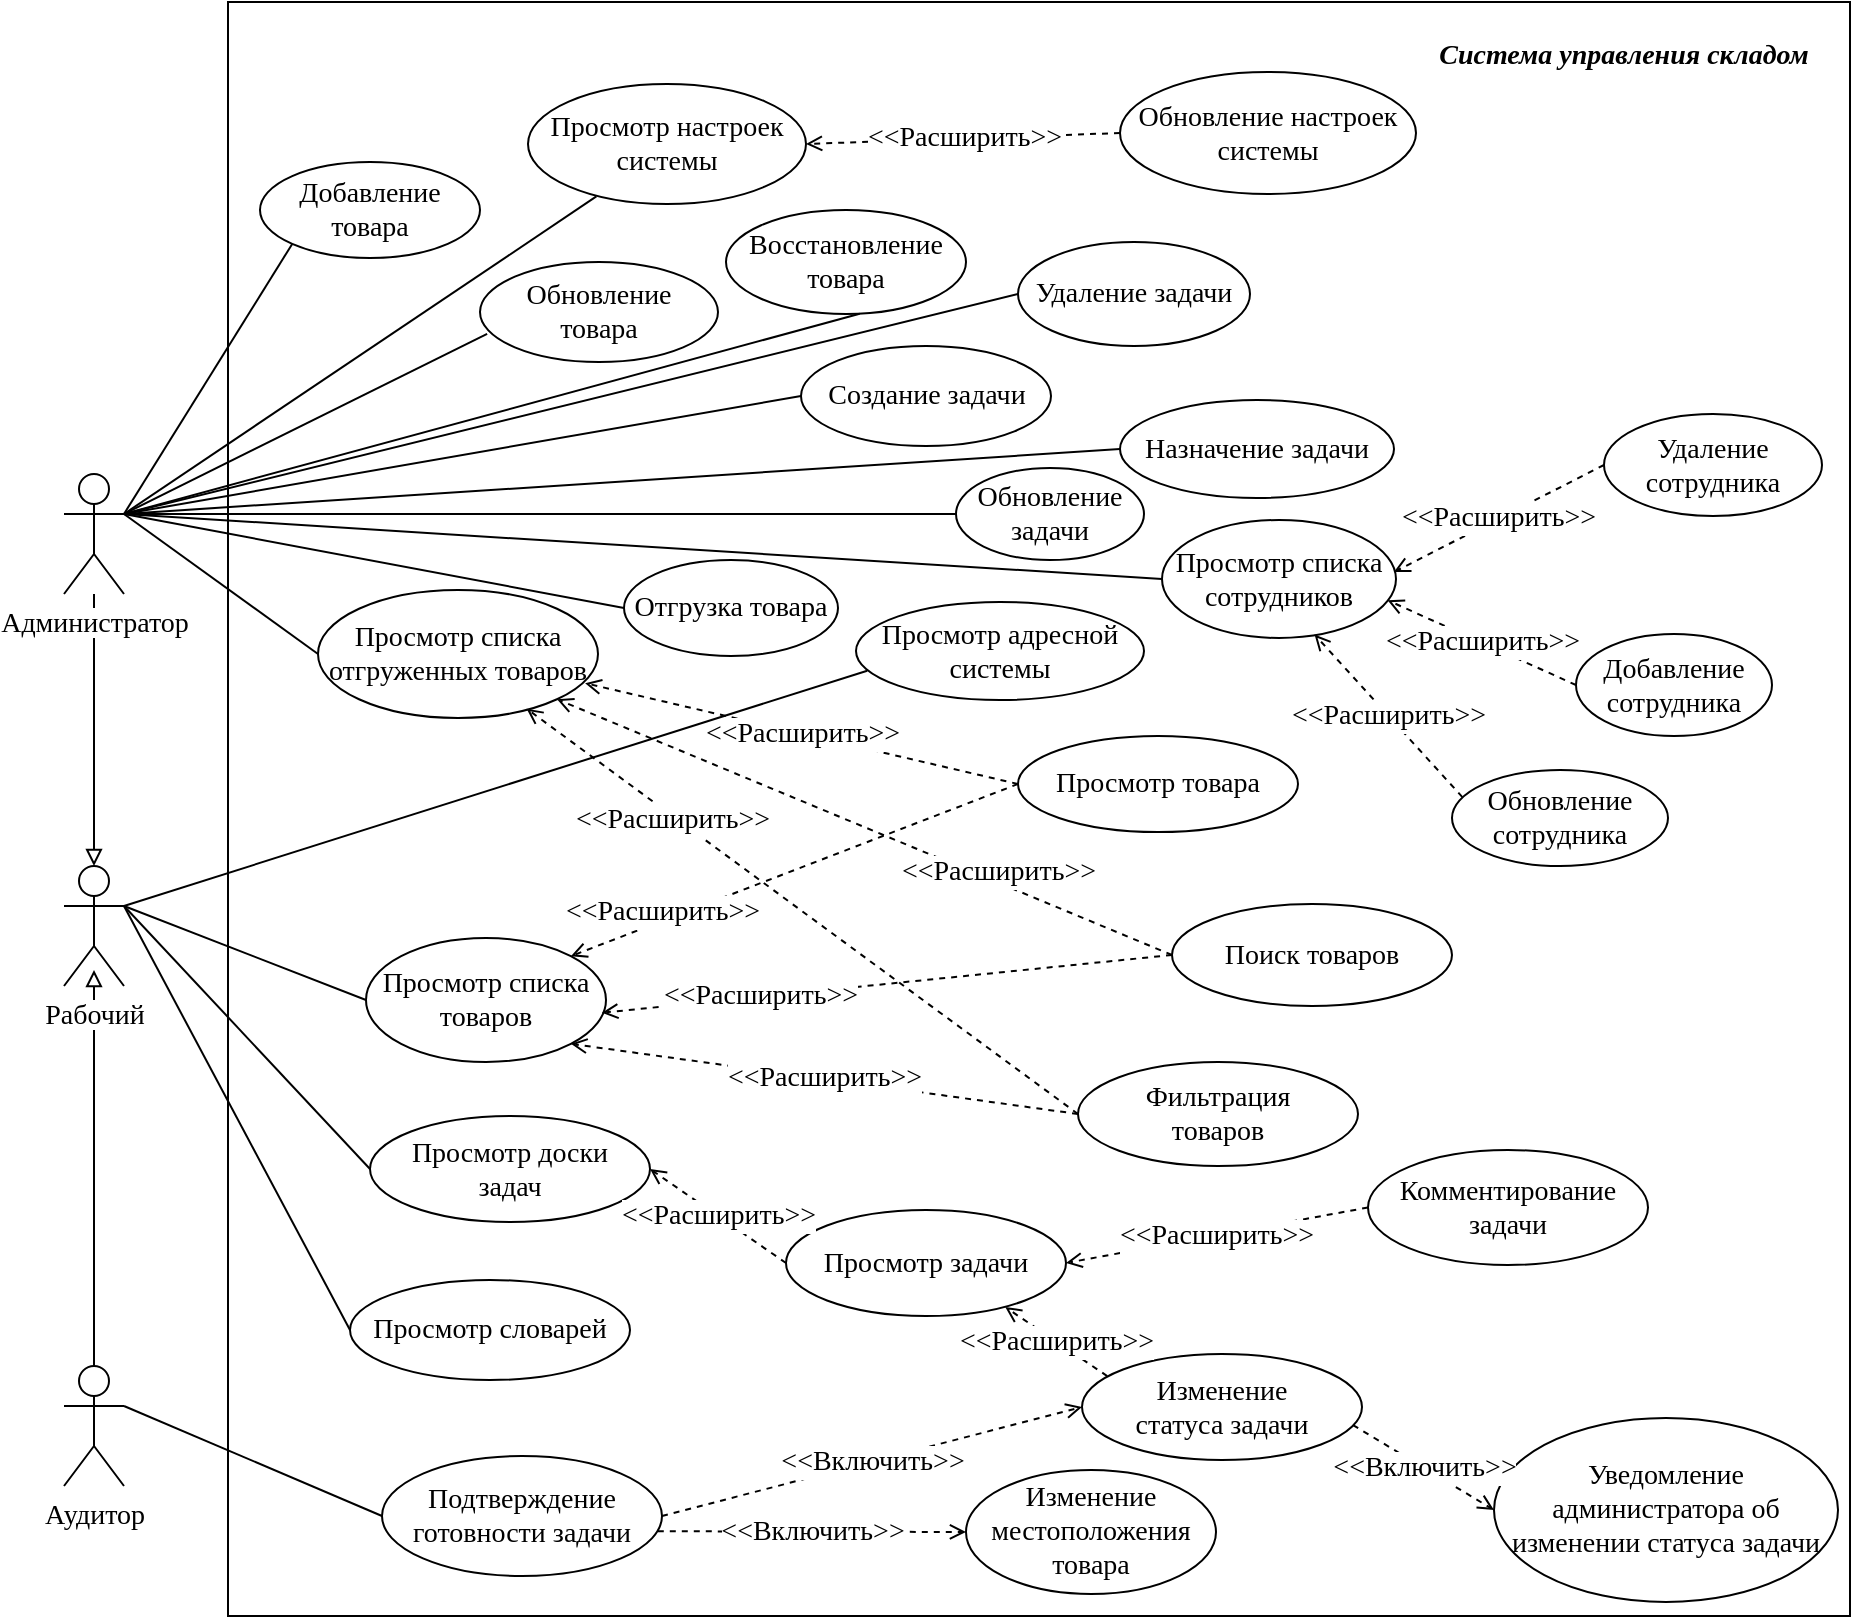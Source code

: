 <mxfile version="21.3.3" type="device">
  <diagram id="677RJHBFE4EjfL2PIw1s" name="Страница 1">
    <mxGraphModel dx="2557" dy="1313" grid="0" gridSize="10" guides="1" tooltips="1" connect="1" arrows="1" fold="1" page="1" pageScale="1" pageWidth="1654" pageHeight="1169" math="0" shadow="0">
      <root>
        <mxCell id="0" />
        <mxCell id="1" parent="0" />
        <mxCell id="PXV3ohP48C4_PZCZACCz-81" value="" style="rounded=0;whiteSpace=wrap;html=1;labelBackgroundColor=#FFFFFF;fontSize=8;fillColor=default;" parent="1" vertex="1">
          <mxGeometry x="322" y="188" width="811" height="807" as="geometry" />
        </mxCell>
        <mxCell id="PXV3ohP48C4_PZCZACCz-2" value="&lt;span style=&quot;background-color: rgb(255, 255, 255); font-size: 14px;&quot;&gt;Аудитор&lt;/span&gt;" style="shape=umlActor;verticalLabelPosition=bottom;verticalAlign=top;html=1;outlineConnect=0;fontFamily=Times New Roman;fontSize=14;" parent="1" vertex="1">
          <mxGeometry x="240" y="870" width="30" height="60" as="geometry" />
        </mxCell>
        <mxCell id="PXV3ohP48C4_PZCZACCz-83" value="&lt;b style=&quot;font-size: 14px;&quot;&gt;&lt;i style=&quot;font-size: 14px;&quot;&gt;&lt;font style=&quot;font-size: 14px;&quot;&gt;Система управления складом&lt;/font&gt;&lt;/i&gt;&lt;/b&gt;" style="text;html=1;strokeColor=none;fillColor=none;align=center;verticalAlign=middle;whiteSpace=wrap;rounded=0;labelBackgroundColor=#FFFFFF;fontSize=14;fontFamily=Times New Roman;" parent="1" vertex="1">
          <mxGeometry x="919" y="200" width="202" height="30" as="geometry" />
        </mxCell>
        <mxCell id="UxDNWM6CONCW11zJ59up-1" value="Добавление &lt;br style=&quot;font-size: 14px;&quot;&gt;товара" style="ellipse;whiteSpace=wrap;html=1;fontFamily=Times New Roman;fontSize=14;" parent="1" vertex="1">
          <mxGeometry x="338" y="268" width="110" height="48" as="geometry" />
        </mxCell>
        <mxCell id="UxDNWM6CONCW11zJ59up-2" value="Обновление &lt;br style=&quot;font-size: 14px;&quot;&gt;товара" style="ellipse;whiteSpace=wrap;html=1;fontFamily=Times New Roman;fontSize=14;" parent="1" vertex="1">
          <mxGeometry x="448" y="318" width="119" height="50" as="geometry" />
        </mxCell>
        <mxCell id="UxDNWM6CONCW11zJ59up-3" value="Отгрузка товара" style="ellipse;whiteSpace=wrap;html=1;fontFamily=Times New Roman;fontSize=14;" parent="1" vertex="1">
          <mxGeometry x="520" y="467" width="107" height="48" as="geometry" />
        </mxCell>
        <mxCell id="UxDNWM6CONCW11zJ59up-4" value="Восстановление&lt;br style=&quot;font-size: 14px;&quot;&gt;товара" style="ellipse;whiteSpace=wrap;html=1;fontFamily=Times New Roman;fontSize=14;" parent="1" vertex="1">
          <mxGeometry x="571" y="292" width="120" height="52" as="geometry" />
        </mxCell>
        <mxCell id="UxDNWM6CONCW11zJ59up-5" value="Поиск товаров" style="ellipse;whiteSpace=wrap;html=1;fontFamily=Times New Roman;fontSize=14;" parent="1" vertex="1">
          <mxGeometry x="794" y="639" width="140" height="51" as="geometry" />
        </mxCell>
        <mxCell id="UxDNWM6CONCW11zJ59up-6" value="Фильтрация &lt;br style=&quot;font-size: 14px;&quot;&gt;товаров" style="ellipse;whiteSpace=wrap;html=1;fontFamily=Times New Roman;fontSize=14;" parent="1" vertex="1">
          <mxGeometry x="747" y="718" width="140" height="52" as="geometry" />
        </mxCell>
        <mxCell id="UxDNWM6CONCW11zJ59up-7" value="Просмотр списка&lt;br style=&quot;font-size: 14px;&quot;&gt;товаров" style="ellipse;whiteSpace=wrap;html=1;fontFamily=Times New Roman;fontSize=14;" parent="1" vertex="1">
          <mxGeometry x="391" y="656" width="120" height="62" as="geometry" />
        </mxCell>
        <mxCell id="UxDNWM6CONCW11zJ59up-8" value="Просмотр товара" style="ellipse;whiteSpace=wrap;html=1;fontFamily=Times New Roman;fontSize=14;" parent="1" vertex="1">
          <mxGeometry x="717" y="555" width="140" height="48" as="geometry" />
        </mxCell>
        <mxCell id="UxDNWM6CONCW11zJ59up-9" value="Добавление &lt;br style=&quot;font-size: 14px;&quot;&gt;сотрудника" style="ellipse;whiteSpace=wrap;html=1;fontFamily=Times New Roman;fontSize=14;" parent="1" vertex="1">
          <mxGeometry x="996" y="504" width="98" height="51" as="geometry" />
        </mxCell>
        <mxCell id="UxDNWM6CONCW11zJ59up-10" value="Удаление &lt;br style=&quot;font-size: 14px;&quot;&gt;сотрудника" style="ellipse;whiteSpace=wrap;html=1;fontSize=14;fontFamily=Times New Roman;" parent="1" vertex="1">
          <mxGeometry x="1010" y="394" width="109" height="51" as="geometry" />
        </mxCell>
        <mxCell id="UxDNWM6CONCW11zJ59up-11" value="Обновление &lt;br style=&quot;font-size: 14px;&quot;&gt;сотрудника" style="ellipse;whiteSpace=wrap;html=1;fontFamily=Times New Roman;fontSize=14;" parent="1" vertex="1">
          <mxGeometry x="934" y="572" width="108" height="48" as="geometry" />
        </mxCell>
        <mxCell id="UxDNWM6CONCW11zJ59up-12" value="Просмотр списка сотрудников" style="ellipse;whiteSpace=wrap;html=1;fontFamily=Times New Roman;fontSize=14;" parent="1" vertex="1">
          <mxGeometry x="789" y="447" width="117" height="59" as="geometry" />
        </mxCell>
        <mxCell id="UxDNWM6CONCW11zJ59up-13" value="Просмотр списка&lt;br style=&quot;font-size: 14px;&quot;&gt;отгруженных товаров" style="ellipse;whiteSpace=wrap;html=1;fontFamily=Times New Roman;fontSize=14;" parent="1" vertex="1">
          <mxGeometry x="367" y="482" width="140" height="64" as="geometry" />
        </mxCell>
        <mxCell id="UxDNWM6CONCW11zJ59up-14" value="Создание задачи" style="ellipse;whiteSpace=wrap;html=1;fontFamily=Times New Roman;fontSize=14;" parent="1" vertex="1">
          <mxGeometry x="608.5" y="360" width="125" height="50" as="geometry" />
        </mxCell>
        <mxCell id="UxDNWM6CONCW11zJ59up-15" value="Просмотр доски&lt;br style=&quot;font-size: 14px;&quot;&gt;задач" style="ellipse;whiteSpace=wrap;html=1;fontFamily=Times New Roman;fontSize=14;" parent="1" vertex="1">
          <mxGeometry x="393" y="745" width="140" height="53" as="geometry" />
        </mxCell>
        <mxCell id="UxDNWM6CONCW11zJ59up-16" value="Комментирование &lt;br style=&quot;font-size: 14px;&quot;&gt;задачи" style="ellipse;whiteSpace=wrap;html=1;fontFamily=Times New Roman;fontSize=14;" parent="1" vertex="1">
          <mxGeometry x="892" y="762" width="140" height="57.5" as="geometry" />
        </mxCell>
        <mxCell id="UxDNWM6CONCW11zJ59up-17" value="Обновление&lt;br style=&quot;font-size: 14px;&quot;&gt;задачи" style="ellipse;whiteSpace=wrap;html=1;fontFamily=Times New Roman;fontSize=14;" parent="1" vertex="1">
          <mxGeometry x="686" y="421" width="94" height="46" as="geometry" />
        </mxCell>
        <mxCell id="UxDNWM6CONCW11zJ59up-18" value="Назначение задачи" style="ellipse;whiteSpace=wrap;html=1;fontFamily=Times New Roman;fontSize=14;" parent="1" vertex="1">
          <mxGeometry x="768" y="387" width="137" height="49" as="geometry" />
        </mxCell>
        <mxCell id="UxDNWM6CONCW11zJ59up-19" value="Изменение &lt;br style=&quot;font-size: 14px;&quot;&gt;статуса задачи" style="ellipse;whiteSpace=wrap;html=1;fontFamily=Times New Roman;fontSize=14;" parent="1" vertex="1">
          <mxGeometry x="749" y="864" width="140" height="53" as="geometry" />
        </mxCell>
        <mxCell id="UxDNWM6CONCW11zJ59up-20" value="Удаление задачи" style="ellipse;whiteSpace=wrap;html=1;fontFamily=Times New Roman;fontSize=14;" parent="1" vertex="1">
          <mxGeometry x="717" y="308" width="116" height="52" as="geometry" />
        </mxCell>
        <mxCell id="UxDNWM6CONCW11zJ59up-22" value="Просмотр словарей" style="ellipse;whiteSpace=wrap;html=1;fontFamily=Times New Roman;fontSize=14;" parent="1" vertex="1">
          <mxGeometry x="383" y="827" width="140" height="50" as="geometry" />
        </mxCell>
        <mxCell id="UxDNWM6CONCW11zJ59up-23" value="Просмотр адресной системы" style="ellipse;whiteSpace=wrap;html=1;fontFamily=Times New Roman;fontSize=14;" parent="1" vertex="1">
          <mxGeometry x="636" y="488" width="144" height="49" as="geometry" />
        </mxCell>
        <mxCell id="UxDNWM6CONCW11zJ59up-24" value="Просмотр настроек системы" style="ellipse;whiteSpace=wrap;html=1;fontFamily=Times New Roman;fontSize=14;" parent="1" vertex="1">
          <mxGeometry x="472" y="229" width="139" height="60" as="geometry" />
        </mxCell>
        <mxCell id="UxDNWM6CONCW11zJ59up-25" value="Обновление настроек системы" style="ellipse;whiteSpace=wrap;html=1;fontFamily=Times New Roman;fontSize=14;" parent="1" vertex="1">
          <mxGeometry x="768" y="223" width="148" height="61" as="geometry" />
        </mxCell>
        <mxCell id="5gmopuk7FULBQtef6R4t-1" value="Подтверждение готовности задачи" style="ellipse;whiteSpace=wrap;html=1;fontFamily=Times New Roman;fontSize=14;" parent="1" vertex="1">
          <mxGeometry x="399" y="915" width="140" height="60" as="geometry" />
        </mxCell>
        <mxCell id="5gmopuk7FULBQtef6R4t-4" value="" style="endArrow=none;html=1;rounded=0;entryX=0;entryY=0.5;entryDx=0;entryDy=0;exitX=1;exitY=0.333;exitDx=0;exitDy=0;exitPerimeter=0;" parent="1" source="PXV3ohP48C4_PZCZACCz-30" target="UxDNWM6CONCW11zJ59up-7" edge="1">
          <mxGeometry width="50" height="50" relative="1" as="geometry">
            <mxPoint x="283" y="595" as="sourcePoint" />
            <mxPoint x="333" y="545" as="targetPoint" />
          </mxGeometry>
        </mxCell>
        <mxCell id="5gmopuk7FULBQtef6R4t-5" value="" style="endArrow=none;html=1;rounded=0;entryX=0;entryY=0.5;entryDx=0;entryDy=0;exitX=1;exitY=0.333;exitDx=0;exitDy=0;exitPerimeter=0;" parent="1" source="PXV3ohP48C4_PZCZACCz-1" target="UxDNWM6CONCW11zJ59up-13" edge="1">
          <mxGeometry width="50" height="50" relative="1" as="geometry">
            <mxPoint x="283" y="595" as="sourcePoint" />
            <mxPoint x="333" y="545" as="targetPoint" />
          </mxGeometry>
        </mxCell>
        <mxCell id="5gmopuk7FULBQtef6R4t-7" value="&lt;font style=&quot;font-size: 14px;&quot;&gt;&amp;lt;&amp;lt;Расширить&amp;gt;&amp;gt;&lt;/font&gt;" style="endArrow=open;endSize=6;dashed=1;html=1;rounded=0;entryX=1;entryY=0;entryDx=0;entryDy=0;exitX=0;exitY=0.5;exitDx=0;exitDy=0;fontSize=14;fontFamily=Times New Roman;" parent="1" source="UxDNWM6CONCW11zJ59up-8" target="UxDNWM6CONCW11zJ59up-7" edge="1">
          <mxGeometry x="0.583" y="-4" width="160" relative="1" as="geometry">
            <mxPoint x="83" y="604" as="sourcePoint" />
            <mxPoint x="243" y="604" as="targetPoint" />
            <mxPoint as="offset" />
          </mxGeometry>
        </mxCell>
        <mxCell id="5gmopuk7FULBQtef6R4t-8" value="&lt;font style=&quot;font-size: 14px;&quot;&gt;&amp;lt;&amp;lt;Расширить&amp;gt;&amp;gt;&lt;/font&gt;" style="endArrow=open;endSize=6;dashed=1;html=1;rounded=0;entryX=0.983;entryY=0.603;entryDx=0;entryDy=0;exitX=0;exitY=0.5;exitDx=0;exitDy=0;entryPerimeter=0;fontFamily=Times New Roman;fontSize=14;" parent="1" source="UxDNWM6CONCW11zJ59up-5" target="UxDNWM6CONCW11zJ59up-7" edge="1">
          <mxGeometry x="0.445" width="160" relative="1" as="geometry">
            <mxPoint x="591" y="617" as="sourcePoint" />
            <mxPoint x="541" y="694" as="targetPoint" />
            <mxPoint as="offset" />
          </mxGeometry>
        </mxCell>
        <mxCell id="5gmopuk7FULBQtef6R4t-9" value="&lt;font style=&quot;font-size: 14px;&quot;&gt;&amp;lt;&amp;lt;Расширить&amp;gt;&amp;gt;&lt;/font&gt;" style="endArrow=open;endSize=6;dashed=1;html=1;rounded=0;entryX=1;entryY=1;entryDx=0;entryDy=0;exitX=0;exitY=0.5;exitDx=0;exitDy=0;fontFamily=Times New Roman;fontSize=14;" parent="1" source="UxDNWM6CONCW11zJ59up-6" target="UxDNWM6CONCW11zJ59up-7" edge="1">
          <mxGeometry width="160" relative="1" as="geometry">
            <mxPoint x="695" y="701" as="sourcePoint" />
            <mxPoint x="539" y="701" as="targetPoint" />
          </mxGeometry>
        </mxCell>
        <mxCell id="5gmopuk7FULBQtef6R4t-10" value="" style="endArrow=none;html=1;rounded=0;entryX=0;entryY=0.5;entryDx=0;entryDy=0;exitX=1;exitY=0.333;exitDx=0;exitDy=0;exitPerimeter=0;" parent="1" source="PXV3ohP48C4_PZCZACCz-2" target="5gmopuk7FULBQtef6R4t-1" edge="1">
          <mxGeometry width="50" height="50" relative="1" as="geometry">
            <mxPoint x="286" y="762" as="sourcePoint" />
            <mxPoint x="407" y="806" as="targetPoint" />
          </mxGeometry>
        </mxCell>
        <mxCell id="5gmopuk7FULBQtef6R4t-11" value="" style="endArrow=block;endSize=6;endFill=0;html=1;rounded=0;exitX=0.5;exitY=0;exitDx=0;exitDy=0;exitPerimeter=0;" parent="1" source="PXV3ohP48C4_PZCZACCz-2" edge="1">
          <mxGeometry width="160" relative="1" as="geometry">
            <mxPoint x="113" y="734" as="sourcePoint" />
            <mxPoint x="255" y="672" as="targetPoint" />
          </mxGeometry>
        </mxCell>
        <mxCell id="PXV3ohP48C4_PZCZACCz-30" value="&lt;span style=&quot;background-color: rgb(255, 255, 255); font-size: 14px;&quot;&gt;Рабочий&lt;/span&gt;" style="shape=umlActor;verticalLabelPosition=bottom;verticalAlign=top;html=1;outlineConnect=0;fontFamily=Times New Roman;fontSize=14;" parent="1" vertex="1">
          <mxGeometry x="240" y="620" width="30" height="60" as="geometry" />
        </mxCell>
        <mxCell id="5gmopuk7FULBQtef6R4t-12" value="" style="endArrow=block;endSize=6;endFill=0;html=1;rounded=0;entryX=0.5;entryY=0;entryDx=0;entryDy=0;entryPerimeter=0;" parent="1" source="PXV3ohP48C4_PZCZACCz-1" target="PXV3ohP48C4_PZCZACCz-30" edge="1">
          <mxGeometry width="160" relative="1" as="geometry">
            <mxPoint x="184" y="650" as="sourcePoint" />
            <mxPoint x="184" y="520" as="targetPoint" />
          </mxGeometry>
        </mxCell>
        <mxCell id="PXV3ohP48C4_PZCZACCz-1" value="&lt;span style=&quot;background-color: rgb(255, 255, 255); font-size: 14px;&quot;&gt;Администратор&lt;/span&gt;" style="shape=umlActor;verticalLabelPosition=bottom;verticalAlign=top;html=1;outlineConnect=0;fillColor=default;fontFamily=Times New Roman;fontSize=14;" parent="1" vertex="1">
          <mxGeometry x="240" y="424" width="30" height="60" as="geometry" />
        </mxCell>
        <mxCell id="5gmopuk7FULBQtef6R4t-13" value="&lt;font style=&quot;font-size: 14px;&quot;&gt;&amp;lt;&amp;lt;Расширить&amp;gt;&amp;gt;&lt;/font&gt;" style="endArrow=open;endSize=6;dashed=1;html=1;rounded=0;entryX=0.954;entryY=0.728;entryDx=0;entryDy=0;exitX=0;exitY=0.5;exitDx=0;exitDy=0;entryPerimeter=0;fontFamily=Times New Roman;fontSize=14;" parent="1" source="UxDNWM6CONCW11zJ59up-8" target="UxDNWM6CONCW11zJ59up-13" edge="1">
          <mxGeometry width="160" relative="1" as="geometry">
            <mxPoint x="624" y="554" as="sourcePoint" />
            <mxPoint x="463" y="614" as="targetPoint" />
          </mxGeometry>
        </mxCell>
        <mxCell id="5gmopuk7FULBQtef6R4t-14" value="&lt;font style=&quot;font-size: 14px;&quot;&gt;&amp;lt;&amp;lt;Расширить&amp;gt;&amp;gt;&lt;/font&gt;" style="endArrow=open;endSize=6;dashed=1;html=1;rounded=0;entryX=1;entryY=1;entryDx=0;entryDy=0;exitX=0;exitY=0.5;exitDx=0;exitDy=0;fontFamily=Times New Roman;fontSize=14;" parent="1" source="UxDNWM6CONCW11zJ59up-5" target="UxDNWM6CONCW11zJ59up-13" edge="1">
          <mxGeometry x="-0.421" y="-5" width="160" relative="1" as="geometry">
            <mxPoint x="653" y="645" as="sourcePoint" />
            <mxPoint x="506" y="549" as="targetPoint" />
            <mxPoint as="offset" />
          </mxGeometry>
        </mxCell>
        <mxCell id="5gmopuk7FULBQtef6R4t-15" value="&lt;font style=&quot;font-size: 14px;&quot;&gt;&amp;lt;&amp;lt;Расширить&amp;gt;&amp;gt;&lt;/font&gt;" style="endArrow=open;endSize=6;dashed=1;html=1;rounded=0;entryX=0.745;entryY=0.927;entryDx=0;entryDy=0;exitX=0;exitY=0.5;exitDx=0;exitDy=0;entryPerimeter=0;fontFamily=Times New Roman;fontSize=14;" parent="1" source="UxDNWM6CONCW11zJ59up-6" target="UxDNWM6CONCW11zJ59up-13" edge="1">
          <mxGeometry x="0.467" y="2" width="160" relative="1" as="geometry">
            <mxPoint x="662" y="742.5" as="sourcePoint" />
            <mxPoint x="488" y="561.5" as="targetPoint" />
            <mxPoint as="offset" />
          </mxGeometry>
        </mxCell>
        <mxCell id="5gmopuk7FULBQtef6R4t-16" value="Просмотр задачи" style="ellipse;whiteSpace=wrap;html=1;fontFamily=Times New Roman;fontSize=14;" parent="1" vertex="1">
          <mxGeometry x="601" y="792" width="140" height="53" as="geometry" />
        </mxCell>
        <mxCell id="5gmopuk7FULBQtef6R4t-17" value="" style="endArrow=none;html=1;rounded=0;entryX=0;entryY=0.5;entryDx=0;entryDy=0;exitX=1;exitY=0.333;exitDx=0;exitDy=0;exitPerimeter=0;" parent="1" source="PXV3ohP48C4_PZCZACCz-30" target="UxDNWM6CONCW11zJ59up-15" edge="1">
          <mxGeometry width="50" height="50" relative="1" as="geometry">
            <mxPoint x="281" y="683" as="sourcePoint" />
            <mxPoint x="402" y="727" as="targetPoint" />
          </mxGeometry>
        </mxCell>
        <mxCell id="5gmopuk7FULBQtef6R4t-18" value="" style="endArrow=none;html=1;rounded=0;entryX=0;entryY=0.5;entryDx=0;entryDy=0;exitX=1;exitY=0.333;exitDx=0;exitDy=0;exitPerimeter=0;" parent="1" source="PXV3ohP48C4_PZCZACCz-30" target="UxDNWM6CONCW11zJ59up-22" edge="1">
          <mxGeometry width="50" height="50" relative="1" as="geometry">
            <mxPoint x="275" y="674" as="sourcePoint" />
            <mxPoint x="391" y="814" as="targetPoint" />
          </mxGeometry>
        </mxCell>
        <mxCell id="5gmopuk7FULBQtef6R4t-19" value="&lt;font style=&quot;font-size: 14px;&quot;&gt;&amp;lt;&amp;lt;Расширить&amp;gt;&amp;gt;&lt;/font&gt;" style="endArrow=open;endSize=6;dashed=1;html=1;rounded=0;entryX=1;entryY=0.5;entryDx=0;entryDy=0;exitX=0;exitY=0.5;exitDx=0;exitDy=0;fontFamily=Times New Roman;fontSize=14;" parent="1" source="5gmopuk7FULBQtef6R4t-16" target="UxDNWM6CONCW11zJ59up-15" edge="1">
          <mxGeometry width="160" relative="1" as="geometry">
            <mxPoint x="804" y="776" as="sourcePoint" />
            <mxPoint x="521" y="718" as="targetPoint" />
          </mxGeometry>
        </mxCell>
        <mxCell id="5gmopuk7FULBQtef6R4t-20" value="&lt;font style=&quot;font-size: 14px;&quot;&gt;&amp;lt;&amp;lt;Расширить&amp;gt;&amp;gt;&lt;/font&gt;" style="endArrow=open;endSize=6;dashed=1;html=1;rounded=0;entryX=1;entryY=0.5;entryDx=0;entryDy=0;exitX=0;exitY=0.5;exitDx=0;exitDy=0;fontFamily=Times New Roman;fontSize=14;" parent="1" source="UxDNWM6CONCW11zJ59up-16" target="5gmopuk7FULBQtef6R4t-16" edge="1">
          <mxGeometry width="160" relative="1" as="geometry">
            <mxPoint x="715" y="857" as="sourcePoint" />
            <mxPoint x="432" y="799" as="targetPoint" />
          </mxGeometry>
        </mxCell>
        <mxCell id="5gmopuk7FULBQtef6R4t-21" value="&lt;font style=&quot;font-size: 14px;&quot;&gt;&amp;lt;&amp;lt;Включить&amp;gt;&amp;gt;&lt;/font&gt;" style="endArrow=open;endSize=6;dashed=1;html=1;rounded=0;entryX=0;entryY=0.5;entryDx=0;entryDy=0;exitX=1;exitY=0.5;exitDx=0;exitDy=0;fontFamily=Times New Roman;fontSize=14;" parent="1" source="5gmopuk7FULBQtef6R4t-1" target="UxDNWM6CONCW11zJ59up-19" edge="1">
          <mxGeometry width="160" relative="1" as="geometry">
            <mxPoint x="711" y="1008" as="sourcePoint" />
            <mxPoint x="616" y="991" as="targetPoint" />
          </mxGeometry>
        </mxCell>
        <mxCell id="5gmopuk7FULBQtef6R4t-22" value="&lt;font style=&quot;font-size: 14px;&quot;&gt;&amp;lt;&amp;lt;Расширить&amp;gt;&amp;gt;&lt;/font&gt;" style="endArrow=open;endSize=6;dashed=1;html=1;rounded=0;entryX=0.783;entryY=0.916;entryDx=0;entryDy=0;exitX=0.09;exitY=0.208;exitDx=0;exitDy=0;exitPerimeter=0;entryPerimeter=0;fontFamily=Times New Roman;fontSize=14;" parent="1" source="UxDNWM6CONCW11zJ59up-19" target="5gmopuk7FULBQtef6R4t-16" edge="1">
          <mxGeometry width="160" relative="1" as="geometry">
            <mxPoint x="846" y="846" as="sourcePoint" />
            <mxPoint x="751" y="829" as="targetPoint" />
          </mxGeometry>
        </mxCell>
        <mxCell id="5gmopuk7FULBQtef6R4t-23" value="" style="endArrow=none;html=1;rounded=0;entryX=0.039;entryY=0.701;entryDx=0;entryDy=0;exitX=1;exitY=0.333;exitDx=0;exitDy=0;exitPerimeter=0;entryPerimeter=0;" parent="1" source="PXV3ohP48C4_PZCZACCz-30" target="UxDNWM6CONCW11zJ59up-23" edge="1">
          <mxGeometry width="50" height="50" relative="1" as="geometry">
            <mxPoint x="303" y="584" as="sourcePoint" />
            <mxPoint x="424" y="628" as="targetPoint" />
          </mxGeometry>
        </mxCell>
        <mxCell id="5gmopuk7FULBQtef6R4t-27" value="" style="endArrow=none;html=1;rounded=0;entryX=0;entryY=1;entryDx=0;entryDy=0;exitX=1;exitY=0.333;exitDx=0;exitDy=0;exitPerimeter=0;" parent="1" source="PXV3ohP48C4_PZCZACCz-1" target="UxDNWM6CONCW11zJ59up-1" edge="1">
          <mxGeometry width="50" height="50" relative="1" as="geometry">
            <mxPoint x="375" y="392" as="sourcePoint" />
            <mxPoint x="488" y="435" as="targetPoint" />
          </mxGeometry>
        </mxCell>
        <mxCell id="5gmopuk7FULBQtef6R4t-28" value="" style="endArrow=none;html=1;rounded=0;entryX=0.03;entryY=0.718;entryDx=0;entryDy=0;exitX=1;exitY=0.333;exitDx=0;exitDy=0;exitPerimeter=0;entryPerimeter=0;" parent="1" source="PXV3ohP48C4_PZCZACCz-1" target="UxDNWM6CONCW11zJ59up-2" edge="1">
          <mxGeometry width="50" height="50" relative="1" as="geometry">
            <mxPoint x="271" y="444" as="sourcePoint" />
            <mxPoint x="715" y="339" as="targetPoint" />
          </mxGeometry>
        </mxCell>
        <mxCell id="5gmopuk7FULBQtef6R4t-29" value="" style="endArrow=none;html=1;rounded=0;entryX=0;entryY=0.5;entryDx=0;entryDy=0;exitX=1;exitY=0.333;exitDx=0;exitDy=0;exitPerimeter=0;" parent="1" source="PXV3ohP48C4_PZCZACCz-1" target="UxDNWM6CONCW11zJ59up-3" edge="1">
          <mxGeometry width="50" height="50" relative="1" as="geometry">
            <mxPoint x="280" y="454" as="sourcePoint" />
            <mxPoint x="855" y="385" as="targetPoint" />
          </mxGeometry>
        </mxCell>
        <mxCell id="5gmopuk7FULBQtef6R4t-31" value="" style="endArrow=none;html=1;rounded=0;entryX=0.557;entryY=0.998;entryDx=0;entryDy=0;exitX=1;exitY=0.333;exitDx=0;exitDy=0;exitPerimeter=0;entryPerimeter=0;" parent="1" source="PXV3ohP48C4_PZCZACCz-1" target="UxDNWM6CONCW11zJ59up-4" edge="1">
          <mxGeometry width="50" height="50" relative="1" as="geometry">
            <mxPoint x="279" y="453" as="sourcePoint" />
            <mxPoint x="740" y="343" as="targetPoint" />
          </mxGeometry>
        </mxCell>
        <mxCell id="5gmopuk7FULBQtef6R4t-32" value="" style="endArrow=none;html=1;rounded=0;entryX=0;entryY=0.5;entryDx=0;entryDy=0;exitX=1;exitY=0.333;exitDx=0;exitDy=0;exitPerimeter=0;" parent="1" source="PXV3ohP48C4_PZCZACCz-1" target="UxDNWM6CONCW11zJ59up-12" edge="1">
          <mxGeometry width="50" height="50" relative="1" as="geometry">
            <mxPoint x="282" y="470.5" as="sourcePoint" />
            <mxPoint x="388" y="347.5" as="targetPoint" />
          </mxGeometry>
        </mxCell>
        <mxCell id="5gmopuk7FULBQtef6R4t-33" value="&lt;font style=&quot;font-size: 14px;&quot;&gt;&amp;lt;&amp;lt;Расширить&amp;gt;&amp;gt;&lt;/font&gt;" style="endArrow=open;endSize=6;dashed=1;html=1;rounded=0;exitX=0;exitY=0.5;exitDx=0;exitDy=0;entryX=0.991;entryY=0.441;entryDx=0;entryDy=0;entryPerimeter=0;fontFamily=Times New Roman;fontSize=14;" parent="1" source="UxDNWM6CONCW11zJ59up-10" target="UxDNWM6CONCW11zJ59up-12" edge="1">
          <mxGeometry width="160" relative="1" as="geometry">
            <mxPoint x="675" y="278" as="sourcePoint" />
            <mxPoint x="920" y="475" as="targetPoint" />
          </mxGeometry>
        </mxCell>
        <mxCell id="5gmopuk7FULBQtef6R4t-34" value="&lt;font style=&quot;font-size: 14px;&quot;&gt;&amp;lt;&amp;lt;Расширить&amp;gt;&amp;gt;&lt;/font&gt;" style="endArrow=open;endSize=6;dashed=1;html=1;rounded=0;entryX=0.964;entryY=0.68;entryDx=0;entryDy=0;exitX=0;exitY=0.5;exitDx=0;exitDy=0;entryPerimeter=0;fontFamily=Times New Roman;fontSize=14;" parent="1" source="UxDNWM6CONCW11zJ59up-9" target="UxDNWM6CONCW11zJ59up-12" edge="1">
          <mxGeometry width="160" relative="1" as="geometry">
            <mxPoint x="719" y="275" as="sourcePoint" />
            <mxPoint x="675" y="336" as="targetPoint" />
          </mxGeometry>
        </mxCell>
        <mxCell id="5gmopuk7FULBQtef6R4t-35" value="&lt;font style=&quot;font-size: 14px;&quot;&gt;&amp;lt;&amp;lt;Расширить&amp;gt;&amp;gt;&lt;/font&gt;" style="endArrow=open;endSize=6;dashed=1;html=1;rounded=0;entryX=0.652;entryY=0.971;entryDx=0;entryDy=0;exitX=0.048;exitY=0.282;exitDx=0;exitDy=0;entryPerimeter=0;exitPerimeter=0;fontFamily=Times New Roman;fontSize=14;" parent="1" source="UxDNWM6CONCW11zJ59up-11" target="UxDNWM6CONCW11zJ59up-12" edge="1">
          <mxGeometry width="160" relative="1" as="geometry">
            <mxPoint x="783" y="301" as="sourcePoint" />
            <mxPoint x="672" y="326" as="targetPoint" />
          </mxGeometry>
        </mxCell>
        <mxCell id="5gmopuk7FULBQtef6R4t-36" value="" style="endArrow=none;html=1;rounded=0;entryX=0.246;entryY=0.937;entryDx=0;entryDy=0;exitX=1;exitY=0.333;exitDx=0;exitDy=0;exitPerimeter=0;entryPerimeter=0;" parent="1" source="PXV3ohP48C4_PZCZACCz-1" target="UxDNWM6CONCW11zJ59up-24" edge="1">
          <mxGeometry width="50" height="50" relative="1" as="geometry">
            <mxPoint x="280" y="454" as="sourcePoint" />
            <mxPoint x="364" y="319" as="targetPoint" />
          </mxGeometry>
        </mxCell>
        <mxCell id="5gmopuk7FULBQtef6R4t-37" value="&lt;font style=&quot;font-size: 14px;&quot;&gt;&amp;lt;&amp;lt;Расширить&amp;gt;&amp;gt;&lt;/font&gt;" style="endArrow=open;endSize=6;dashed=1;html=1;rounded=0;entryX=1;entryY=0.5;entryDx=0;entryDy=0;exitX=0;exitY=0.5;exitDx=0;exitDy=0;fontFamily=Times New Roman;fontSize=14;" parent="1" source="UxDNWM6CONCW11zJ59up-25" target="UxDNWM6CONCW11zJ59up-24" edge="1">
          <mxGeometry width="160" relative="1" as="geometry">
            <mxPoint x="699" y="244" as="sourcePoint" />
            <mxPoint x="655" y="305" as="targetPoint" />
          </mxGeometry>
        </mxCell>
        <mxCell id="5gmopuk7FULBQtef6R4t-38" value="" style="endArrow=none;html=1;rounded=0;entryX=0;entryY=0.5;entryDx=0;entryDy=0;exitX=1;exitY=0.333;exitDx=0;exitDy=0;exitPerimeter=0;" parent="1" source="PXV3ohP48C4_PZCZACCz-1" target="UxDNWM6CONCW11zJ59up-14" edge="1">
          <mxGeometry width="50" height="50" relative="1" as="geometry">
            <mxPoint x="270" y="444" as="sourcePoint" />
            <mxPoint x="638" y="353" as="targetPoint" />
          </mxGeometry>
        </mxCell>
        <mxCell id="5gmopuk7FULBQtef6R4t-39" value="" style="endArrow=none;html=1;rounded=0;entryX=0;entryY=0.5;entryDx=0;entryDy=0;exitX=1;exitY=0.333;exitDx=0;exitDy=0;exitPerimeter=0;" parent="1" source="PXV3ohP48C4_PZCZACCz-1" target="UxDNWM6CONCW11zJ59up-17" edge="1">
          <mxGeometry width="50" height="50" relative="1" as="geometry">
            <mxPoint x="280" y="454" as="sourcePoint" />
            <mxPoint x="619" y="395" as="targetPoint" />
          </mxGeometry>
        </mxCell>
        <mxCell id="5gmopuk7FULBQtef6R4t-40" value="" style="endArrow=none;html=1;rounded=0;entryX=0;entryY=0.5;entryDx=0;entryDy=0;exitX=1;exitY=0.333;exitDx=0;exitDy=0;exitPerimeter=0;" parent="1" source="PXV3ohP48C4_PZCZACCz-1" target="UxDNWM6CONCW11zJ59up-20" edge="1">
          <mxGeometry width="50" height="50" relative="1" as="geometry">
            <mxPoint x="280" y="454" as="sourcePoint" />
            <mxPoint x="712" y="443" as="targetPoint" />
          </mxGeometry>
        </mxCell>
        <mxCell id="5gmopuk7FULBQtef6R4t-41" value="" style="endArrow=none;html=1;rounded=0;entryX=0;entryY=0.5;entryDx=0;entryDy=0;exitX=1;exitY=0.333;exitDx=0;exitDy=0;exitPerimeter=0;" parent="1" source="PXV3ohP48C4_PZCZACCz-1" target="UxDNWM6CONCW11zJ59up-18" edge="1">
          <mxGeometry width="50" height="50" relative="1" as="geometry">
            <mxPoint x="280" y="454" as="sourcePoint" />
            <mxPoint x="619" y="395" as="targetPoint" />
          </mxGeometry>
        </mxCell>
        <mxCell id="5gmopuk7FULBQtef6R4t-42" value="Уведомление&lt;br style=&quot;font-size: 14px;&quot;&gt;администратора об изменении статуса задачи" style="ellipse;whiteSpace=wrap;html=1;fontFamily=Times New Roman;fontSize=14;" parent="1" vertex="1">
          <mxGeometry x="955" y="896" width="172" height="92" as="geometry" />
        </mxCell>
        <mxCell id="5gmopuk7FULBQtef6R4t-43" value="&lt;font style=&quot;font-size: 14px;&quot;&gt;&amp;lt;&amp;lt;Включить&amp;gt;&amp;gt;&lt;/font&gt;" style="endArrow=open;endSize=6;dashed=1;html=1;rounded=0;entryX=0;entryY=0.5;entryDx=0;entryDy=0;exitX=0.968;exitY=0.671;exitDx=0;exitDy=0;exitPerimeter=0;fontFamily=Times New Roman;fontSize=14;" parent="1" source="UxDNWM6CONCW11zJ59up-19" target="5gmopuk7FULBQtef6R4t-42" edge="1">
          <mxGeometry width="160" relative="1" as="geometry">
            <mxPoint x="549" y="955" as="sourcePoint" />
            <mxPoint x="646" y="944" as="targetPoint" />
          </mxGeometry>
        </mxCell>
        <mxCell id="5gmopuk7FULBQtef6R4t-44" value="Изменение местоположения товара" style="ellipse;whiteSpace=wrap;html=1;fontFamily=Times New Roman;fontSize=14;" parent="1" vertex="1">
          <mxGeometry x="691" y="922" width="125" height="62" as="geometry" />
        </mxCell>
        <mxCell id="5gmopuk7FULBQtef6R4t-45" value="&lt;font style=&quot;font-size: 14px;&quot;&gt;&amp;lt;&amp;lt;Включить&amp;gt;&amp;gt;&lt;/font&gt;" style="endArrow=open;endSize=6;dashed=1;html=1;rounded=0;entryX=0;entryY=0.5;entryDx=0;entryDy=0;exitX=0.985;exitY=0.627;exitDx=0;exitDy=0;exitPerimeter=0;fontFamily=Times New Roman;fontSize=14;" parent="1" source="5gmopuk7FULBQtef6R4t-1" target="5gmopuk7FULBQtef6R4t-44" edge="1">
          <mxGeometry width="160" relative="1" as="geometry">
            <mxPoint x="549" y="955" as="sourcePoint" />
            <mxPoint x="762" y="899" as="targetPoint" />
          </mxGeometry>
        </mxCell>
      </root>
    </mxGraphModel>
  </diagram>
</mxfile>
